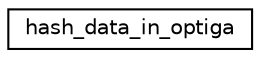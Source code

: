 digraph "Graphical Class Hierarchy"
{
 // LATEX_PDF_SIZE
  edge [fontname="Helvetica",fontsize="10",labelfontname="Helvetica",labelfontsize="10"];
  node [fontname="Helvetica",fontsize="10",shape=record];
  rankdir="LR";
  Node0 [label="hash_data_in_optiga",height=0.2,width=0.4,color="black", fillcolor="white", style="filled",URL="$df/d46/structhash__data__in__optiga.html",tooltip="Specifies the structure to provide the details of data to be hashed from OPTIGA."];
}
